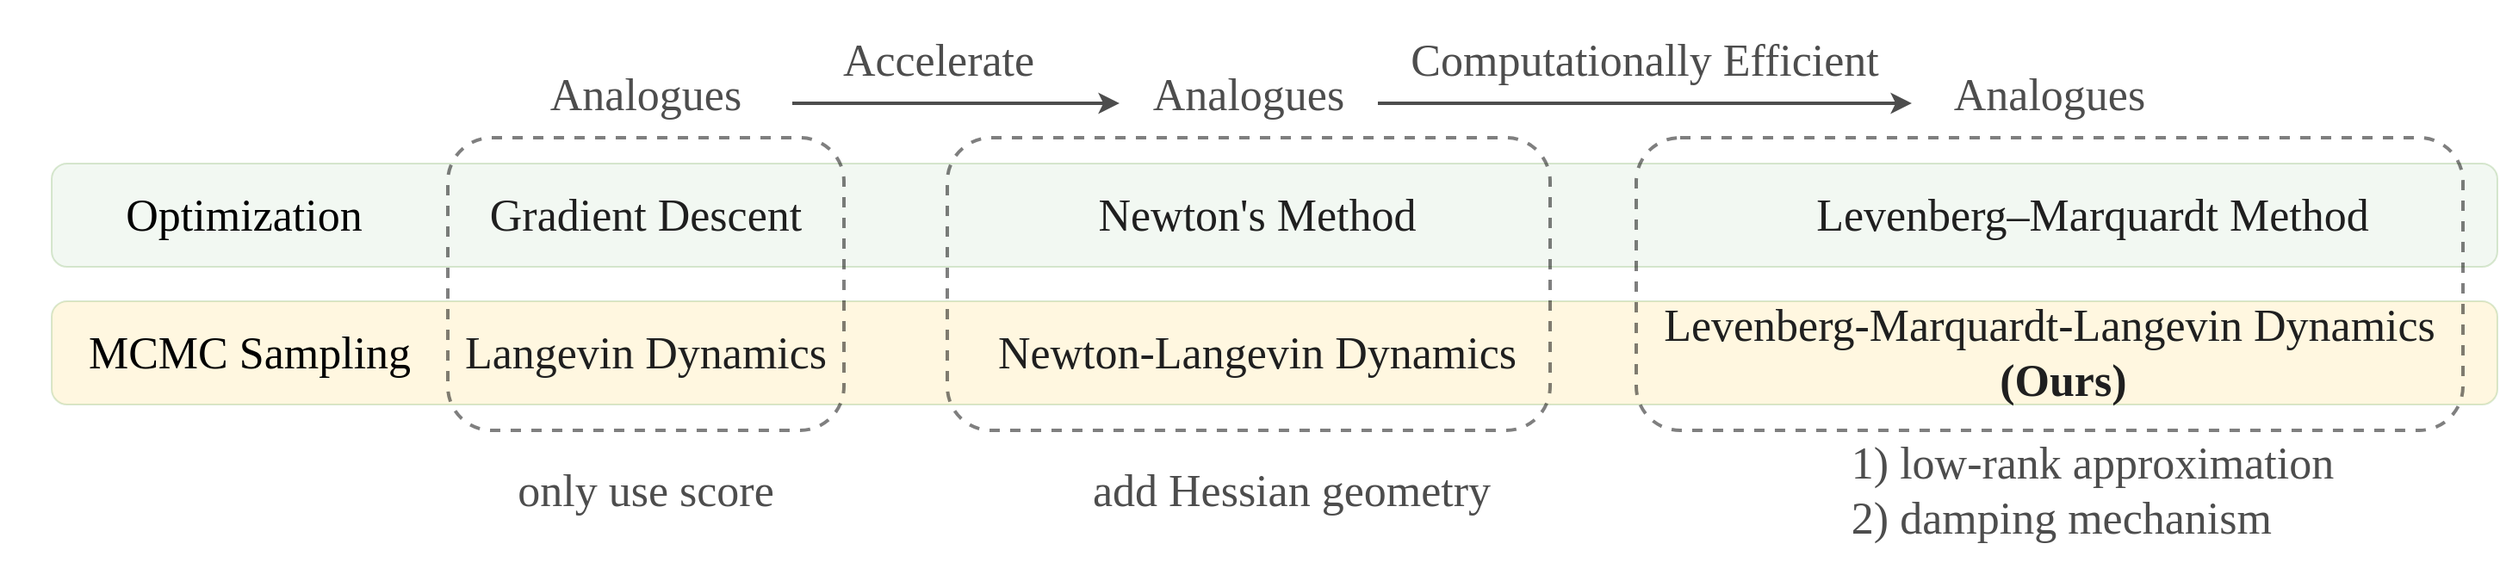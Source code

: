 <mxfile version="24.8.6">
  <diagram name="第 1 页" id="AqxzG7m0g4bZ2bkXmMBC">
    <mxGraphModel dx="1722" dy="1066" grid="1" gridSize="10" guides="1" tooltips="1" connect="1" arrows="1" fold="1" page="1" pageScale="1" pageWidth="1654" pageHeight="1169" math="0" shadow="0">
      <root>
        <mxCell id="0" />
        <mxCell id="1" parent="0" />
        <mxCell id="hu-aVfQ1h1uBg1m3EEwn-3" value="&lt;div style=&quot;text-align: left; font-size: 26px;&quot;&gt;&lt;font color=&quot;#4d4d4d&quot; style=&quot;font-size: 26px;&quot;&gt;only use score&lt;/font&gt;&lt;br style=&quot;font-size: 26px;&quot;&gt;&lt;/div&gt;" style="rounded=1;whiteSpace=wrap;html=1;fillColor=none;strokeColor=none;opacity=30;gradientColor=none;fontFamily=Times New Roman;fontSize=26;" parent="1" vertex="1">
          <mxGeometry x="345" y="460" width="300" height="110" as="geometry" />
        </mxCell>
        <mxCell id="hu-aVfQ1h1uBg1m3EEwn-4" value="&lt;div style=&quot;text-align: left; font-size: 26px;&quot;&gt;&lt;font color=&quot;#4d4d4d&quot; style=&quot;font-size: 26px;&quot;&gt;add Hessian geometry&lt;/font&gt;&lt;br style=&quot;font-size: 26px;&quot;&gt;&lt;/div&gt;" style="rounded=1;whiteSpace=wrap;html=1;fillColor=none;strokeColor=none;opacity=30;gradientColor=none;fontFamily=Times New Roman;fontSize=26;" parent="1" vertex="1">
          <mxGeometry x="720" y="460" width="300" height="110" as="geometry" />
        </mxCell>
        <mxCell id="hu-aVfQ1h1uBg1m3EEwn-5" value="&lt;div style=&quot;text-align: left; font-size: 26px;&quot;&gt;&lt;font color=&quot;#4d4d4d&quot;&gt;1) low-rank approximation&lt;/font&gt;&lt;/div&gt;&lt;div style=&quot;text-align: left; font-size: 26px;&quot;&gt;&lt;font color=&quot;#4d4d4d&quot;&gt;2) damping mechanism&lt;/font&gt;&lt;/div&gt;" style="rounded=1;whiteSpace=wrap;html=1;fillColor=none;strokeColor=none;opacity=30;gradientColor=none;fontFamily=Times New Roman;fontSize=26;" parent="1" vertex="1">
          <mxGeometry x="1140" y="460" width="390" height="110" as="geometry" />
        </mxCell>
        <mxCell id="GNqJ07BhzFK_fjSl9vvM-20" value="&lt;div style=&quot;text-align: left; font-size: 26px;&quot;&gt;&lt;font color=&quot;#4d4d4d&quot; style=&quot;font-size: 26px;&quot;&gt;Analogues&lt;/font&gt;&lt;br style=&quot;font-size: 26px;&quot;&gt;&lt;/div&gt;" style="rounded=1;whiteSpace=wrap;html=1;fillColor=none;strokeColor=none;opacity=30;gradientColor=none;fontFamily=Times New Roman;fontSize=26;" parent="1" vertex="1">
          <mxGeometry x="345" y="230" width="300" height="110" as="geometry" />
        </mxCell>
        <mxCell id="BzcaFJo_kOcus-iFu_HU-1" value="&lt;div style=&quot;text-align: left; font-size: 26px;&quot;&gt;&lt;span style=&quot;color: rgb(77, 77, 77); font-size: 26px;&quot;&gt;Analogues&lt;/span&gt;&lt;br style=&quot;font-size: 26px;&quot;&gt;&lt;/div&gt;" style="rounded=1;whiteSpace=wrap;html=1;fillColor=none;strokeColor=none;opacity=30;gradientColor=none;fontFamily=Times New Roman;fontSize=26;" parent="1" vertex="1">
          <mxGeometry x="695" y="230" width="300" height="110" as="geometry" />
        </mxCell>
        <mxCell id="BzcaFJo_kOcus-iFu_HU-6" value="&lt;div style=&quot;text-align: left; font-size: 26px;&quot;&gt;&lt;span style=&quot;color: rgb(77, 77, 77); font-size: 26px;&quot;&gt;Analogues&lt;/span&gt;&lt;br style=&quot;font-size: 26px;&quot;&gt;&lt;/div&gt;" style="rounded=1;whiteSpace=wrap;html=1;fillColor=none;strokeColor=none;opacity=30;gradientColor=none;fontFamily=Times New Roman;fontSize=26;" parent="1" vertex="1">
          <mxGeometry x="1160" y="230" width="300" height="110" as="geometry" />
        </mxCell>
        <mxCell id="BzcaFJo_kOcus-iFu_HU-8" value="" style="endArrow=classic;html=1;rounded=0;strokeWidth=2;strokeColor=#4D4D4D;" parent="1" edge="1">
          <mxGeometry width="50" height="50" relative="1" as="geometry">
            <mxPoint x="580" y="290" as="sourcePoint" />
            <mxPoint x="770" y="290" as="targetPoint" />
          </mxGeometry>
        </mxCell>
        <mxCell id="BzcaFJo_kOcus-iFu_HU-9" value="" style="endArrow=classic;html=1;rounded=0;strokeWidth=2;strokeColor=#4D4D4D;" parent="1" edge="1">
          <mxGeometry width="50" height="50" relative="1" as="geometry">
            <mxPoint x="920" y="290" as="sourcePoint" />
            <mxPoint x="1230" y="290" as="targetPoint" />
          </mxGeometry>
        </mxCell>
        <mxCell id="BzcaFJo_kOcus-iFu_HU-10" value="&lt;font color=&quot;#4d4d4d&quot; style=&quot;font-size: 26px;&quot;&gt;Accelerate&lt;/font&gt;" style="text;html=1;align=center;verticalAlign=middle;whiteSpace=wrap;rounded=0;fontFamily=Times New Roman;fontSize=26;" parent="1" vertex="1">
          <mxGeometry x="635" y="250" width="60" height="30" as="geometry" />
        </mxCell>
        <mxCell id="BzcaFJo_kOcus-iFu_HU-11" value="&lt;font color=&quot;#4d4d4d&quot; style=&quot;font-size: 26px;&quot;&gt;Computationally Efficient&lt;/font&gt;" style="text;html=1;align=center;verticalAlign=middle;whiteSpace=wrap;rounded=0;fontFamily=Times New Roman;fontSize=26;" parent="1" vertex="1">
          <mxGeometry x="920" y="250" width="310" height="30" as="geometry" />
        </mxCell>
        <mxCell id="GNqJ07BhzFK_fjSl9vvM-1" value="" style="rounded=1;whiteSpace=wrap;html=1;fillColor=#d5e8d4;strokeColor=#82b366;opacity=30;" parent="1" vertex="1">
          <mxGeometry x="150" y="325" width="1420" height="60" as="geometry" />
        </mxCell>
        <mxCell id="GNqJ07BhzFK_fjSl9vvM-2" value="" style="rounded=1;whiteSpace=wrap;html=1;fillColor=#FFE599;strokeColor=#82b366;opacity=30;" parent="1" vertex="1">
          <mxGeometry x="150" y="405" width="1420" height="60" as="geometry" />
        </mxCell>
        <mxCell id="GNqJ07BhzFK_fjSl9vvM-4" value="" style="rounded=1;whiteSpace=wrap;html=1;fillColor=none;strokeColor=#000000;opacity=50;dashed=1;strokeWidth=2;" parent="1" vertex="1">
          <mxGeometry x="380" y="310" width="230" height="170" as="geometry" />
        </mxCell>
        <mxCell id="GNqJ07BhzFK_fjSl9vvM-6" value="&lt;font style=&quot;font-size: 26px;&quot;&gt;Optimization&amp;nbsp;&lt;/font&gt;" style="text;html=1;align=center;verticalAlign=middle;whiteSpace=wrap;rounded=0;fontFamily=Times New Roman;fontSize=26;" parent="1" vertex="1">
          <mxGeometry x="235" y="320" width="60" height="70" as="geometry" />
        </mxCell>
        <mxCell id="GNqJ07BhzFK_fjSl9vvM-7" value="&lt;font style=&quot;font-size: 26px;&quot;&gt;MCMC Sampling&lt;/font&gt;" style="text;html=1;align=center;verticalAlign=middle;whiteSpace=wrap;rounded=0;fontFamily=Times New Roman;fontSize=26;" parent="1" vertex="1">
          <mxGeometry x="120" y="420" width="290" height="30" as="geometry" />
        </mxCell>
        <mxCell id="GNqJ07BhzFK_fjSl9vvM-14" value="&lt;div style=&quot;text-align: left; font-size: 26px;&quot;&gt;&lt;span style=&quot;background-color: initial; font-size: 26px;&quot;&gt;&lt;font style=&quot;font-size: 26px;&quot; color=&quot;#1f1f1f&quot;&gt;&lt;span style=&quot;font-size: 26px;&quot;&gt;Langevin Dynamics&lt;/span&gt;&lt;/font&gt;&lt;/span&gt;&lt;/div&gt;" style="rounded=1;whiteSpace=wrap;html=1;fillColor=none;strokeColor=none;opacity=30;gradientColor=none;fontStyle=0;fontFamily=Times New Roman;fontSize=26;" parent="1" vertex="1">
          <mxGeometry x="370" y="380" width="250" height="110" as="geometry" />
        </mxCell>
        <mxCell id="GNqJ07BhzFK_fjSl9vvM-12" value="&lt;span style=&quot;color: rgb(31, 31, 31); text-align: left; font-size: 26px;&quot;&gt;&lt;font style=&quot;font-size: 26px;&quot;&gt;&lt;span style=&quot;font-size: 26px;&quot;&gt;Gradient Descent&lt;/span&gt;&lt;/font&gt;&lt;/span&gt;" style="rounded=1;whiteSpace=wrap;html=1;fillColor=none;strokeColor=none;opacity=30;gradientColor=none;fontStyle=0;fontFamily=Times New Roman;fontSize=26;" parent="1" vertex="1">
          <mxGeometry x="345" y="300" width="300" height="110" as="geometry" />
        </mxCell>
        <mxCell id="GNqJ07BhzFK_fjSl9vvM-16" value="" style="rounded=1;whiteSpace=wrap;html=1;fillColor=none;strokeColor=#000000;opacity=50;dashed=1;strokeWidth=2;" parent="1" vertex="1">
          <mxGeometry x="670" y="310" width="350" height="170" as="geometry" />
        </mxCell>
        <mxCell id="GNqJ07BhzFK_fjSl9vvM-17" value="&lt;span style=&quot;color: rgb(31, 31, 31); text-align: left; font-size: 26px;&quot;&gt;&lt;font style=&quot;font-size: 26px;&quot;&gt;&lt;span style=&quot;font-size: 26px;&quot;&gt;Newton&#39;s Method&lt;/span&gt;&lt;/font&gt;&lt;/span&gt;" style="rounded=1;whiteSpace=wrap;html=1;fillColor=none;strokeColor=none;opacity=30;gradientColor=none;fontStyle=0;fontFamily=Times New Roman;fontSize=26;" parent="1" vertex="1">
          <mxGeometry x="700" y="300" width="300" height="110" as="geometry" />
        </mxCell>
        <mxCell id="GNqJ07BhzFK_fjSl9vvM-18" value="&lt;div style=&quot;text-align: left; font-size: 26px;&quot;&gt;&lt;span style=&quot;background-color: initial; font-size: 26px;&quot;&gt;&lt;font style=&quot;font-size: 26px;&quot; color=&quot;#1f1f1f&quot;&gt;&lt;span style=&quot;font-size: 26px;&quot;&gt;Newton-Langevin Dynamics&lt;/span&gt;&lt;/font&gt;&lt;/span&gt;&lt;/div&gt;" style="rounded=1;whiteSpace=wrap;html=1;fillColor=none;strokeColor=none;opacity=30;gradientColor=none;fontStyle=0;fontFamily=Times New Roman;fontSize=26;" parent="1" vertex="1">
          <mxGeometry x="670" y="380" width="360" height="110" as="geometry" />
        </mxCell>
        <mxCell id="BzcaFJo_kOcus-iFu_HU-2" value="" style="rounded=1;whiteSpace=wrap;html=1;fillColor=none;strokeColor=#000000;opacity=50;dashed=1;strokeWidth=2;" parent="1" vertex="1">
          <mxGeometry x="1070" y="310" width="480" height="170" as="geometry" />
        </mxCell>
        <mxCell id="BzcaFJo_kOcus-iFu_HU-3" value="&lt;span style=&quot;text-align: left; font-size: 26px;&quot;&gt;&lt;font style=&quot;font-size: 26px;&quot;&gt;&lt;font style=&quot;font-size: 26px;&quot; color=&quot;#1f1f1f&quot;&gt;&lt;span style=&quot;font-size: 26px;&quot;&gt;Levenberg–Marquardt&amp;nbsp;Method&lt;/span&gt;&lt;/font&gt;&lt;/font&gt;&lt;/span&gt;" style="rounded=1;whiteSpace=wrap;html=1;fillColor=none;strokeColor=none;opacity=30;gradientColor=none;fontStyle=0;fontFamily=Times New Roman;fontSize=26;" parent="1" vertex="1">
          <mxGeometry x="1110" y="300" width="450" height="110" as="geometry" />
        </mxCell>
        <mxCell id="BzcaFJo_kOcus-iFu_HU-4" value="&lt;div style=&quot;text-align: left;&quot;&gt;&lt;font style=&quot;&quot;&gt;&lt;span style=&quot;background-color: initial; text-align: center;&quot;&gt;&lt;font color=&quot;#1f1f1f&quot;&gt;Levenberg-Marquardt-Langevin&lt;/font&gt;&lt;/span&gt;&lt;span style=&quot;font-size: 26px;&quot;&gt;&lt;span style=&quot;background-color: initial; font-size: 26px;&quot;&gt;&lt;font style=&quot;font-size: 26px;&quot; color=&quot;#1f1f1f&quot;&gt;&amp;nbsp;Dynamics&lt;/font&gt;&lt;/span&gt;&lt;/span&gt;&lt;/font&gt;&lt;/div&gt;&lt;div style=&quot;text-align: left; font-size: 26px;&quot;&gt;&lt;span style=&quot;background-color: initial; font-size: 26px;&quot;&gt;&lt;font style=&quot;font-size: 26px;&quot; color=&quot;#1f1f1f&quot;&gt;&lt;span style=&quot;font-size: 26px;&quot;&gt;&amp;nbsp; &amp;nbsp; &amp;nbsp; &amp;nbsp; &amp;nbsp; &amp;nbsp; &amp;nbsp; &amp;nbsp; &amp;nbsp; &amp;nbsp; &amp;nbsp; &amp;nbsp; &amp;nbsp; &amp;nbsp; &amp;nbsp;&lt;b&gt;&amp;nbsp;&lt;/b&gt;&lt;/span&gt;&lt;b&gt;(Ours)&lt;/b&gt;&lt;/font&gt;&lt;/span&gt;&lt;/div&gt;" style="rounded=1;whiteSpace=wrap;html=1;fillColor=none;strokeColor=none;opacity=30;gradientColor=none;fontStyle=0;fontFamily=Times New Roman;fontSize=26;" parent="1" vertex="1">
          <mxGeometry x="1081.25" y="380" width="457.5" height="110" as="geometry" />
        </mxCell>
      </root>
    </mxGraphModel>
  </diagram>
</mxfile>
